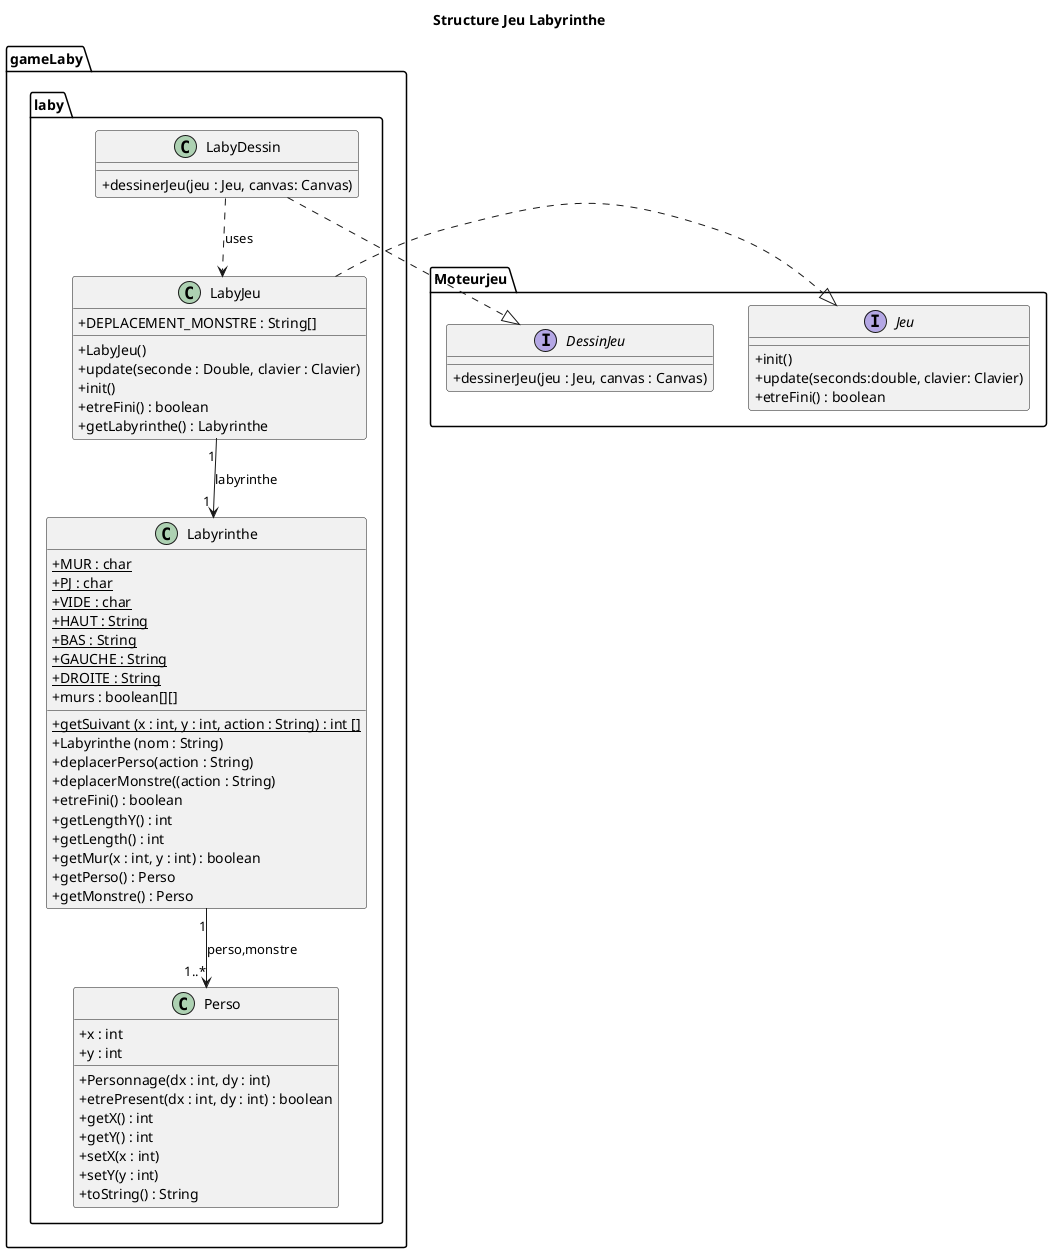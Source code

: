 @startuml
'https://plantuml.com/class-diagram

title Structure Jeu Labyrinthe


package gameLaby.laby{
skinparam classAttributeIconSize 0
class Labyrinthe{
+ {static} MUR : char
+ {static} PJ : char
+ {static} VIDE : char
+ {static} HAUT : String
+ {static} BAS : String
+ {static} GAUCHE : String
+ {static} DROITE : String
+ murs : boolean[][]
+ {static} getSuivant (x : int, y : int, action : String) : int []
+ Labyrinthe (nom : String)
+ deplacerPerso(action : String)
+ deplacerMonstre((action : String)
+ etreFini() : boolean
+ getLengthY() : int
+ getLength() : int
+ getMur(x : int, y : int) : boolean
+ getPerso() : Perso
+ getMonstre() : Perso
}

class LabyJeu{
+DEPLACEMENT_MONSTRE : String[]
+LabyJeu()
+update(seconde : Double, clavier : Clavier)
+init()
+etreFini() : boolean
+getLabyrinthe() : Labyrinthe
}
class LabyDessin{
+dessinerJeu(jeu : Jeu, canvas: Canvas)
}

class Perso{
+ x : int
+ y : int
+ Personnage(dx : int, dy : int)
+etrePresent(dx : int, dy : int) : boolean
+ getX() : int
+ getY() : int
+ setX(x : int)
+ setY(y : int)
+ toString() : String
}

}

package Moteurjeu{
interface Jeu{
+ init()
+update(seconds:double, clavier: Clavier)
+etreFini() : boolean
}

interface DessinJeu{
+ dessinerJeu(jeu : Jeu, canvas : Canvas)
}
}


LabyJeu .|> Jeu
LabyDessin ..|> DessinJeu
LabyJeu "1" --> "1 " Labyrinthe : labyrinthe
Labyrinthe "1" --> "1..*" Perso : perso,monstre
LabyDessin ..> LabyJeu : uses


@enduml